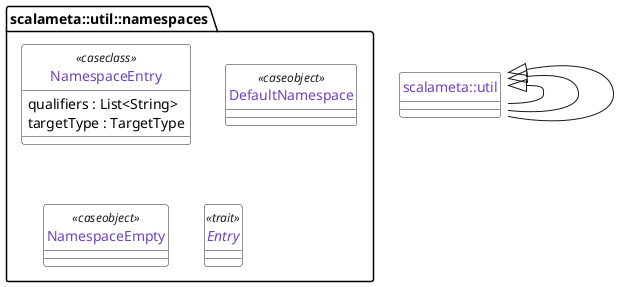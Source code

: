 @startuml need_to_find_id
package scalameta::util::namespaces{
    class scalameta::util::namespaces.NamespaceEntry << caseclass >>{
        qualifiers : List<String>
        targetType : TargetType 
    }
    class scalameta::util::namespaces.DefaultNamespace << caseobject >>
    class scalameta::util::namespaces.NamespaceEmpty << caseobject >>
    abstract class scalameta::util::namespaces.Entry << trait >>
}
scalameta::util::namespaces.Entry <|-- scalameta::util::namespaces.NamespaceEmpty 
scalameta::util::namespaces.Entry <|-- scalameta::util::namespaces.DefaultNamespace 
scalameta::util::namespaces.Entry <|-- scalameta::util::namespaces.NamespaceEntry

hide circle 
skinparam defaultFontName Source Code Pro

skinparam ClassStereotypeFontColor #1b1f23

skinparam class {
    BackgroundColor White
    BorderColor #1b1f23
    ArrowColor #1b1f23
    FontColor #6f42c1
}

skinparam note {
    BackgroundColor White
    BorderColor #1b1f23
    ArrowColor #1b1f23
    FontColor #d73a49
}


skinparam stereotype {
    FontColor #d73a49
}
@enduml